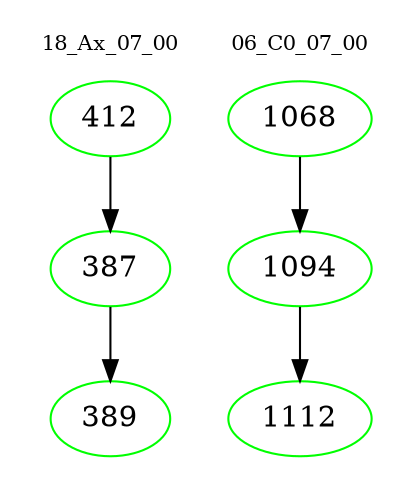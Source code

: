 digraph{
subgraph cluster_0 {
color = white
label = "18_Ax_07_00";
fontsize=10;
T0_412 [label="412", color="green"]
T0_412 -> T0_387 [color="black"]
T0_387 [label="387", color="green"]
T0_387 -> T0_389 [color="black"]
T0_389 [label="389", color="green"]
}
subgraph cluster_1 {
color = white
label = "06_C0_07_00";
fontsize=10;
T1_1068 [label="1068", color="green"]
T1_1068 -> T1_1094 [color="black"]
T1_1094 [label="1094", color="green"]
T1_1094 -> T1_1112 [color="black"]
T1_1112 [label="1112", color="green"]
}
}
